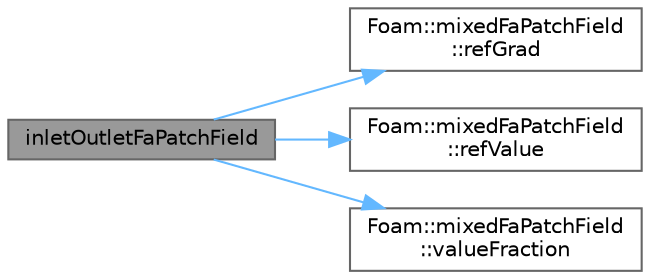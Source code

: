 digraph "inletOutletFaPatchField"
{
 // LATEX_PDF_SIZE
  bgcolor="transparent";
  edge [fontname=Helvetica,fontsize=10,labelfontname=Helvetica,labelfontsize=10];
  node [fontname=Helvetica,fontsize=10,shape=box,height=0.2,width=0.4];
  rankdir="LR";
  Node1 [id="Node000001",label="inletOutletFaPatchField",height=0.2,width=0.4,color="gray40", fillcolor="grey60", style="filled", fontcolor="black",tooltip=" "];
  Node1 -> Node2 [id="edge1_Node000001_Node000002",color="steelblue1",style="solid",tooltip=" "];
  Node2 [id="Node000002",label="Foam::mixedFaPatchField\l::refGrad",height=0.2,width=0.4,color="grey40", fillcolor="white", style="filled",URL="$classFoam_1_1mixedFaPatchField.html#a7a478c5c5990903020a583e623cd4037",tooltip=" "];
  Node1 -> Node3 [id="edge2_Node000001_Node000003",color="steelblue1",style="solid",tooltip=" "];
  Node3 [id="Node000003",label="Foam::mixedFaPatchField\l::refValue",height=0.2,width=0.4,color="grey40", fillcolor="white", style="filled",URL="$classFoam_1_1mixedFaPatchField.html#ade3927d9cd381ce9430b9a92b53d15f9",tooltip=" "];
  Node1 -> Node4 [id="edge3_Node000001_Node000004",color="steelblue1",style="solid",tooltip=" "];
  Node4 [id="Node000004",label="Foam::mixedFaPatchField\l::valueFraction",height=0.2,width=0.4,color="grey40", fillcolor="white", style="filled",URL="$classFoam_1_1mixedFaPatchField.html#af1b290620a57969bc5d80a626132ae82",tooltip=" "];
}

